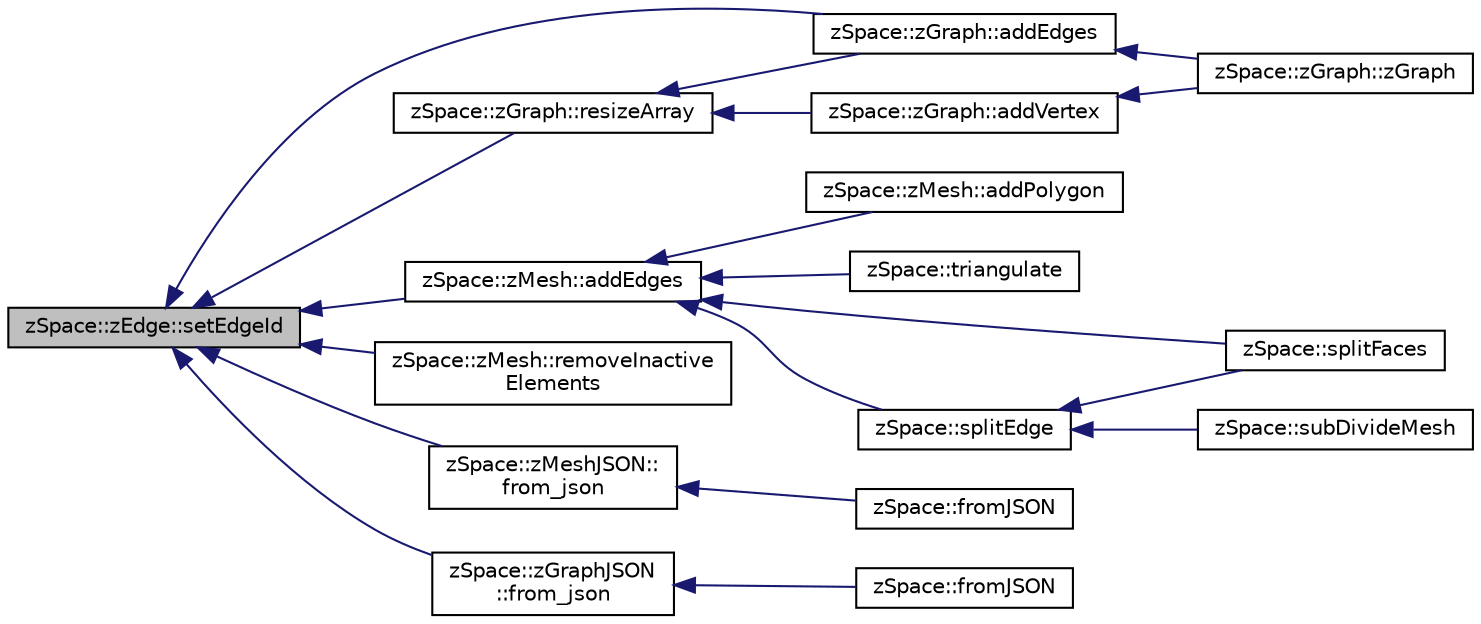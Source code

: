 digraph "zSpace::zEdge::setEdgeId"
{
  edge [fontname="Helvetica",fontsize="10",labelfontname="Helvetica",labelfontsize="10"];
  node [fontname="Helvetica",fontsize="10",shape=record];
  rankdir="LR";
  Node285 [label="zSpace::zEdge::setEdgeId",height=0.2,width=0.4,color="black", fillcolor="grey75", style="filled", fontcolor="black"];
  Node285 -> Node286 [dir="back",color="midnightblue",fontsize="10",style="solid",fontname="Helvetica"];
  Node286 [label="zSpace::zGraph::addEdges",height=0.2,width=0.4,color="black", fillcolor="white", style="filled",URL="$classz_space_1_1z_graph.html#a821941b26e312ab5015ae34fecbd43b3",tooltip="This method adds an edge and its symmetry edge to the edges array. "];
  Node286 -> Node287 [dir="back",color="midnightblue",fontsize="10",style="solid",fontname="Helvetica"];
  Node287 [label="zSpace::zGraph::zGraph",height=0.2,width=0.4,color="black", fillcolor="white", style="filled",URL="$classz_space_1_1z_graph.html#a7a53b68f1efa596293b85259464cf3ff",tooltip="Overloaded constructor. "];
  Node285 -> Node288 [dir="back",color="midnightblue",fontsize="10",style="solid",fontname="Helvetica"];
  Node288 [label="zSpace::zGraph::resizeArray",height=0.2,width=0.4,color="black", fillcolor="white", style="filled",URL="$classz_space_1_1z_graph.html#a8b28611b85ceff8555b9230e3af6f47a",tooltip="This method resizes the array connected with the input type to the specified newSize. "];
  Node288 -> Node289 [dir="back",color="midnightblue",fontsize="10",style="solid",fontname="Helvetica"];
  Node289 [label="zSpace::zGraph::addVertex",height=0.2,width=0.4,color="black", fillcolor="white", style="filled",URL="$classz_space_1_1z_graph.html#acf5cd0b78050f671984cfc4341de8b32",tooltip="This method adds a vertex to the vertices array. "];
  Node289 -> Node287 [dir="back",color="midnightblue",fontsize="10",style="solid",fontname="Helvetica"];
  Node288 -> Node286 [dir="back",color="midnightblue",fontsize="10",style="solid",fontname="Helvetica"];
  Node285 -> Node290 [dir="back",color="midnightblue",fontsize="10",style="solid",fontname="Helvetica"];
  Node290 [label="zSpace::zMesh::addEdges",height=0.2,width=0.4,color="black", fillcolor="white", style="filled",URL="$classz_space_1_1z_mesh.html#ad1defab345c4b6e08269afd38c1b4db3",tooltip="This method adds an edge and its symmetry edge to the edges array. "];
  Node290 -> Node291 [dir="back",color="midnightblue",fontsize="10",style="solid",fontname="Helvetica"];
  Node291 [label="zSpace::zMesh::addPolygon",height=0.2,width=0.4,color="black", fillcolor="white", style="filled",URL="$classz_space_1_1z_mesh.html#ada4fb88bb2402a06f75d730e23597407",tooltip="This method adds a face to the faces array and updates the pointers of vertices, edges and polygons o..."];
  Node290 -> Node292 [dir="back",color="midnightblue",fontsize="10",style="solid",fontname="Helvetica"];
  Node292 [label="zSpace::triangulate",height=0.2,width=0.4,color="black", fillcolor="white", style="filled",URL="$group__z_mesh_modifiers.html#ga75ee8f140a3311506a932b866523a1de",tooltip="This method triangulates the input mesh. "];
  Node290 -> Node293 [dir="back",color="midnightblue",fontsize="10",style="solid",fontname="Helvetica"];
  Node293 [label="zSpace::splitEdge",height=0.2,width=0.4,color="black", fillcolor="white", style="filled",URL="$group__z_mesh_modifiers.html#ga2259376b4c9c7cebc97c491574a47e24",tooltip="This method splits an edge and inserts a vertex along the edge at the input factor. "];
  Node293 -> Node294 [dir="back",color="midnightblue",fontsize="10",style="solid",fontname="Helvetica"];
  Node294 [label="zSpace::splitFaces",height=0.2,width=0.4,color="black", fillcolor="white", style="filled",URL="$group__z_mesh_modifiers.html#gaeda022d590a10b38c94e75bc0e278d80",tooltip="This method splits a set of edges and faces of a mesh in a continuous manner. "];
  Node293 -> Node295 [dir="back",color="midnightblue",fontsize="10",style="solid",fontname="Helvetica"];
  Node295 [label="zSpace::subDivideMesh",height=0.2,width=0.4,color="black", fillcolor="white", style="filled",URL="$group__z_mesh_modifiers.html#gaaa9902fbf3ac2600afbf54335c286760",tooltip="This method subdivides all the faces and edges of the mesh. "];
  Node290 -> Node294 [dir="back",color="midnightblue",fontsize="10",style="solid",fontname="Helvetica"];
  Node285 -> Node296 [dir="back",color="midnightblue",fontsize="10",style="solid",fontname="Helvetica"];
  Node296 [label="zSpace::zMesh::removeInactive\lElements",height=0.2,width=0.4,color="black", fillcolor="white", style="filled",URL="$classz_space_1_1z_mesh.html#ab21d59eecb169921b427a7e766d47aa5",tooltip="This method resizes the array connected with the input type to the specified newSize. "];
  Node285 -> Node297 [dir="back",color="midnightblue",fontsize="10",style="solid",fontname="Helvetica"];
  Node297 [label="zSpace::zMeshJSON::\lfrom_json",height=0.2,width=0.4,color="black", fillcolor="white", style="filled",URL="$classz_space_1_1z_mesh_j_s_o_n.html#a50e0cbaadd094cf4f26179cdf23b9464",tooltip="This method creates the HE data structure from JSON file using JSON Modern Library. "];
  Node297 -> Node298 [dir="back",color="midnightblue",fontsize="10",style="solid",fontname="Helvetica"];
  Node298 [label="zSpace::fromJSON",height=0.2,width=0.4,color="black", fillcolor="white", style="filled",URL="$group__z_i_o___mesh.html#gad2f07c6da97272b61502c6fab57d83b0",tooltip="This method imports zMesh from a JSON file format using JSON Modern Library. "];
  Node285 -> Node299 [dir="back",color="midnightblue",fontsize="10",style="solid",fontname="Helvetica"];
  Node299 [label="zSpace::zGraphJSON\l::from_json",height=0.2,width=0.4,color="black", fillcolor="white", style="filled",URL="$classz_space_1_1z_graph_j_s_o_n.html#ad6e1e17a5c3bd52b4433439f13a4b3a4",tooltip="This method creates the zGraph from JSON file using JSON Modern Library. "];
  Node299 -> Node300 [dir="back",color="midnightblue",fontsize="10",style="solid",fontname="Helvetica"];
  Node300 [label="zSpace::fromJSON",height=0.2,width=0.4,color="black", fillcolor="white", style="filled",URL="$group__z_i_o___graph.html#ga72f18c5d3de0d92bea72ed214d7ba159",tooltip="This method imports zGraph from a JSON file format using JSON Modern Library. "];
}
